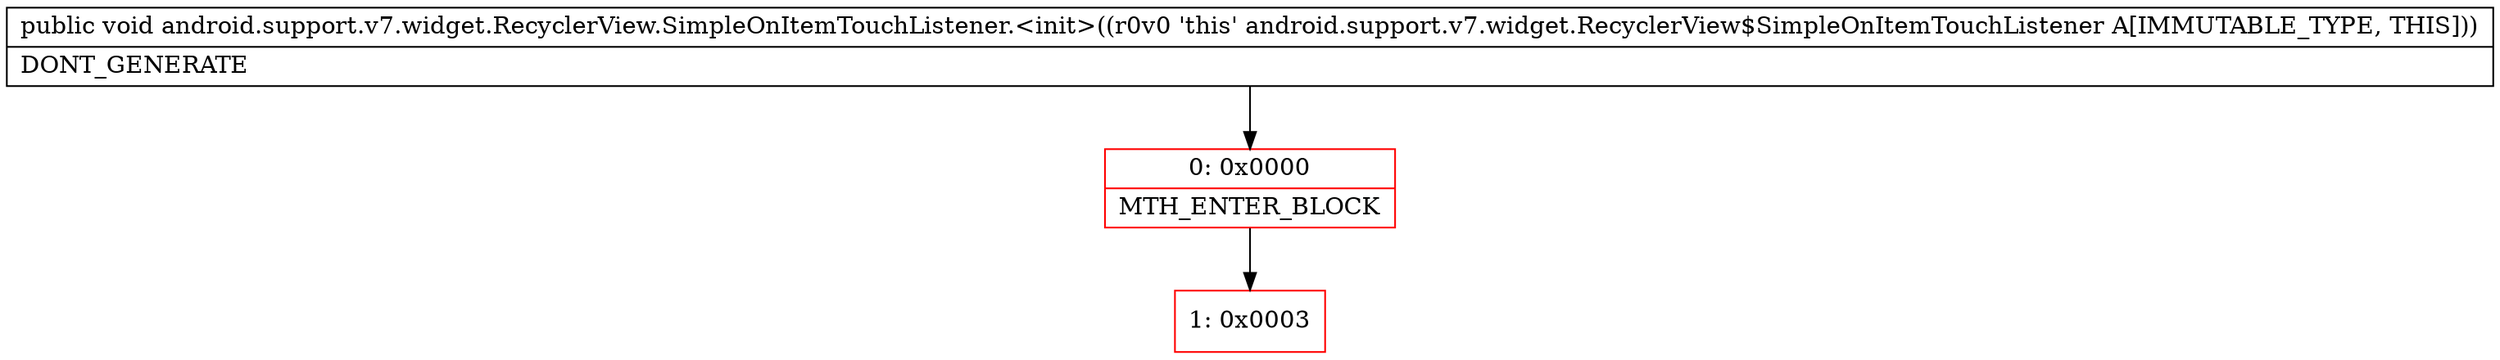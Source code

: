 digraph "CFG forandroid.support.v7.widget.RecyclerView.SimpleOnItemTouchListener.\<init\>()V" {
subgraph cluster_Region_579285364 {
label = "R(0)";
node [shape=record,color=blue];
}
Node_0 [shape=record,color=red,label="{0\:\ 0x0000|MTH_ENTER_BLOCK\l}"];
Node_1 [shape=record,color=red,label="{1\:\ 0x0003}"];
MethodNode[shape=record,label="{public void android.support.v7.widget.RecyclerView.SimpleOnItemTouchListener.\<init\>((r0v0 'this' android.support.v7.widget.RecyclerView$SimpleOnItemTouchListener A[IMMUTABLE_TYPE, THIS]))  | DONT_GENERATE\l}"];
MethodNode -> Node_0;
Node_0 -> Node_1;
}

